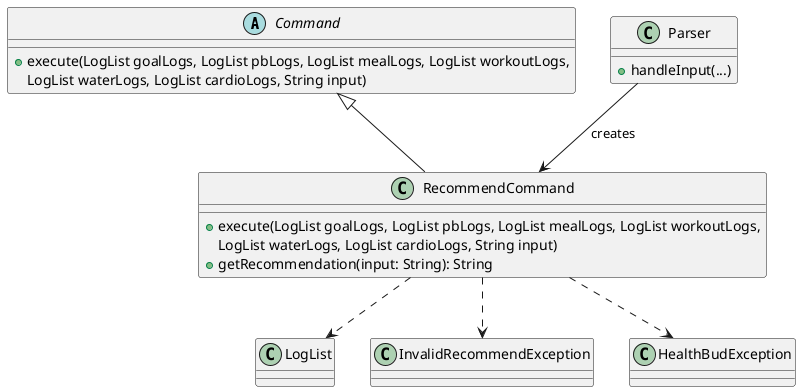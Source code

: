 @startuml
'https://plantuml.com/class-diagram

abstract class Command {
    +execute(LogList goalLogs, LogList pbLogs, LogList mealLogs, LogList workoutLogs,
             LogList waterLogs, LogList cardioLogs, String input)
}

class RecommendCommand {
    +execute(LogList goalLogs, LogList pbLogs, LogList mealLogs, LogList workoutLogs,
                          LogList waterLogs, LogList cardioLogs, String input)
    +getRecommendation(input: String): String
}

Command <|-- RecommendCommand

class Parser {
    +handleInput(...)
}

Parser --> RecommendCommand : creates

class LogList

class InvalidRecommendException
class HealthBudException

RecommendCommand ..> LogList
RecommendCommand ..> InvalidRecommendException
RecommendCommand ..> HealthBudException

@enduml